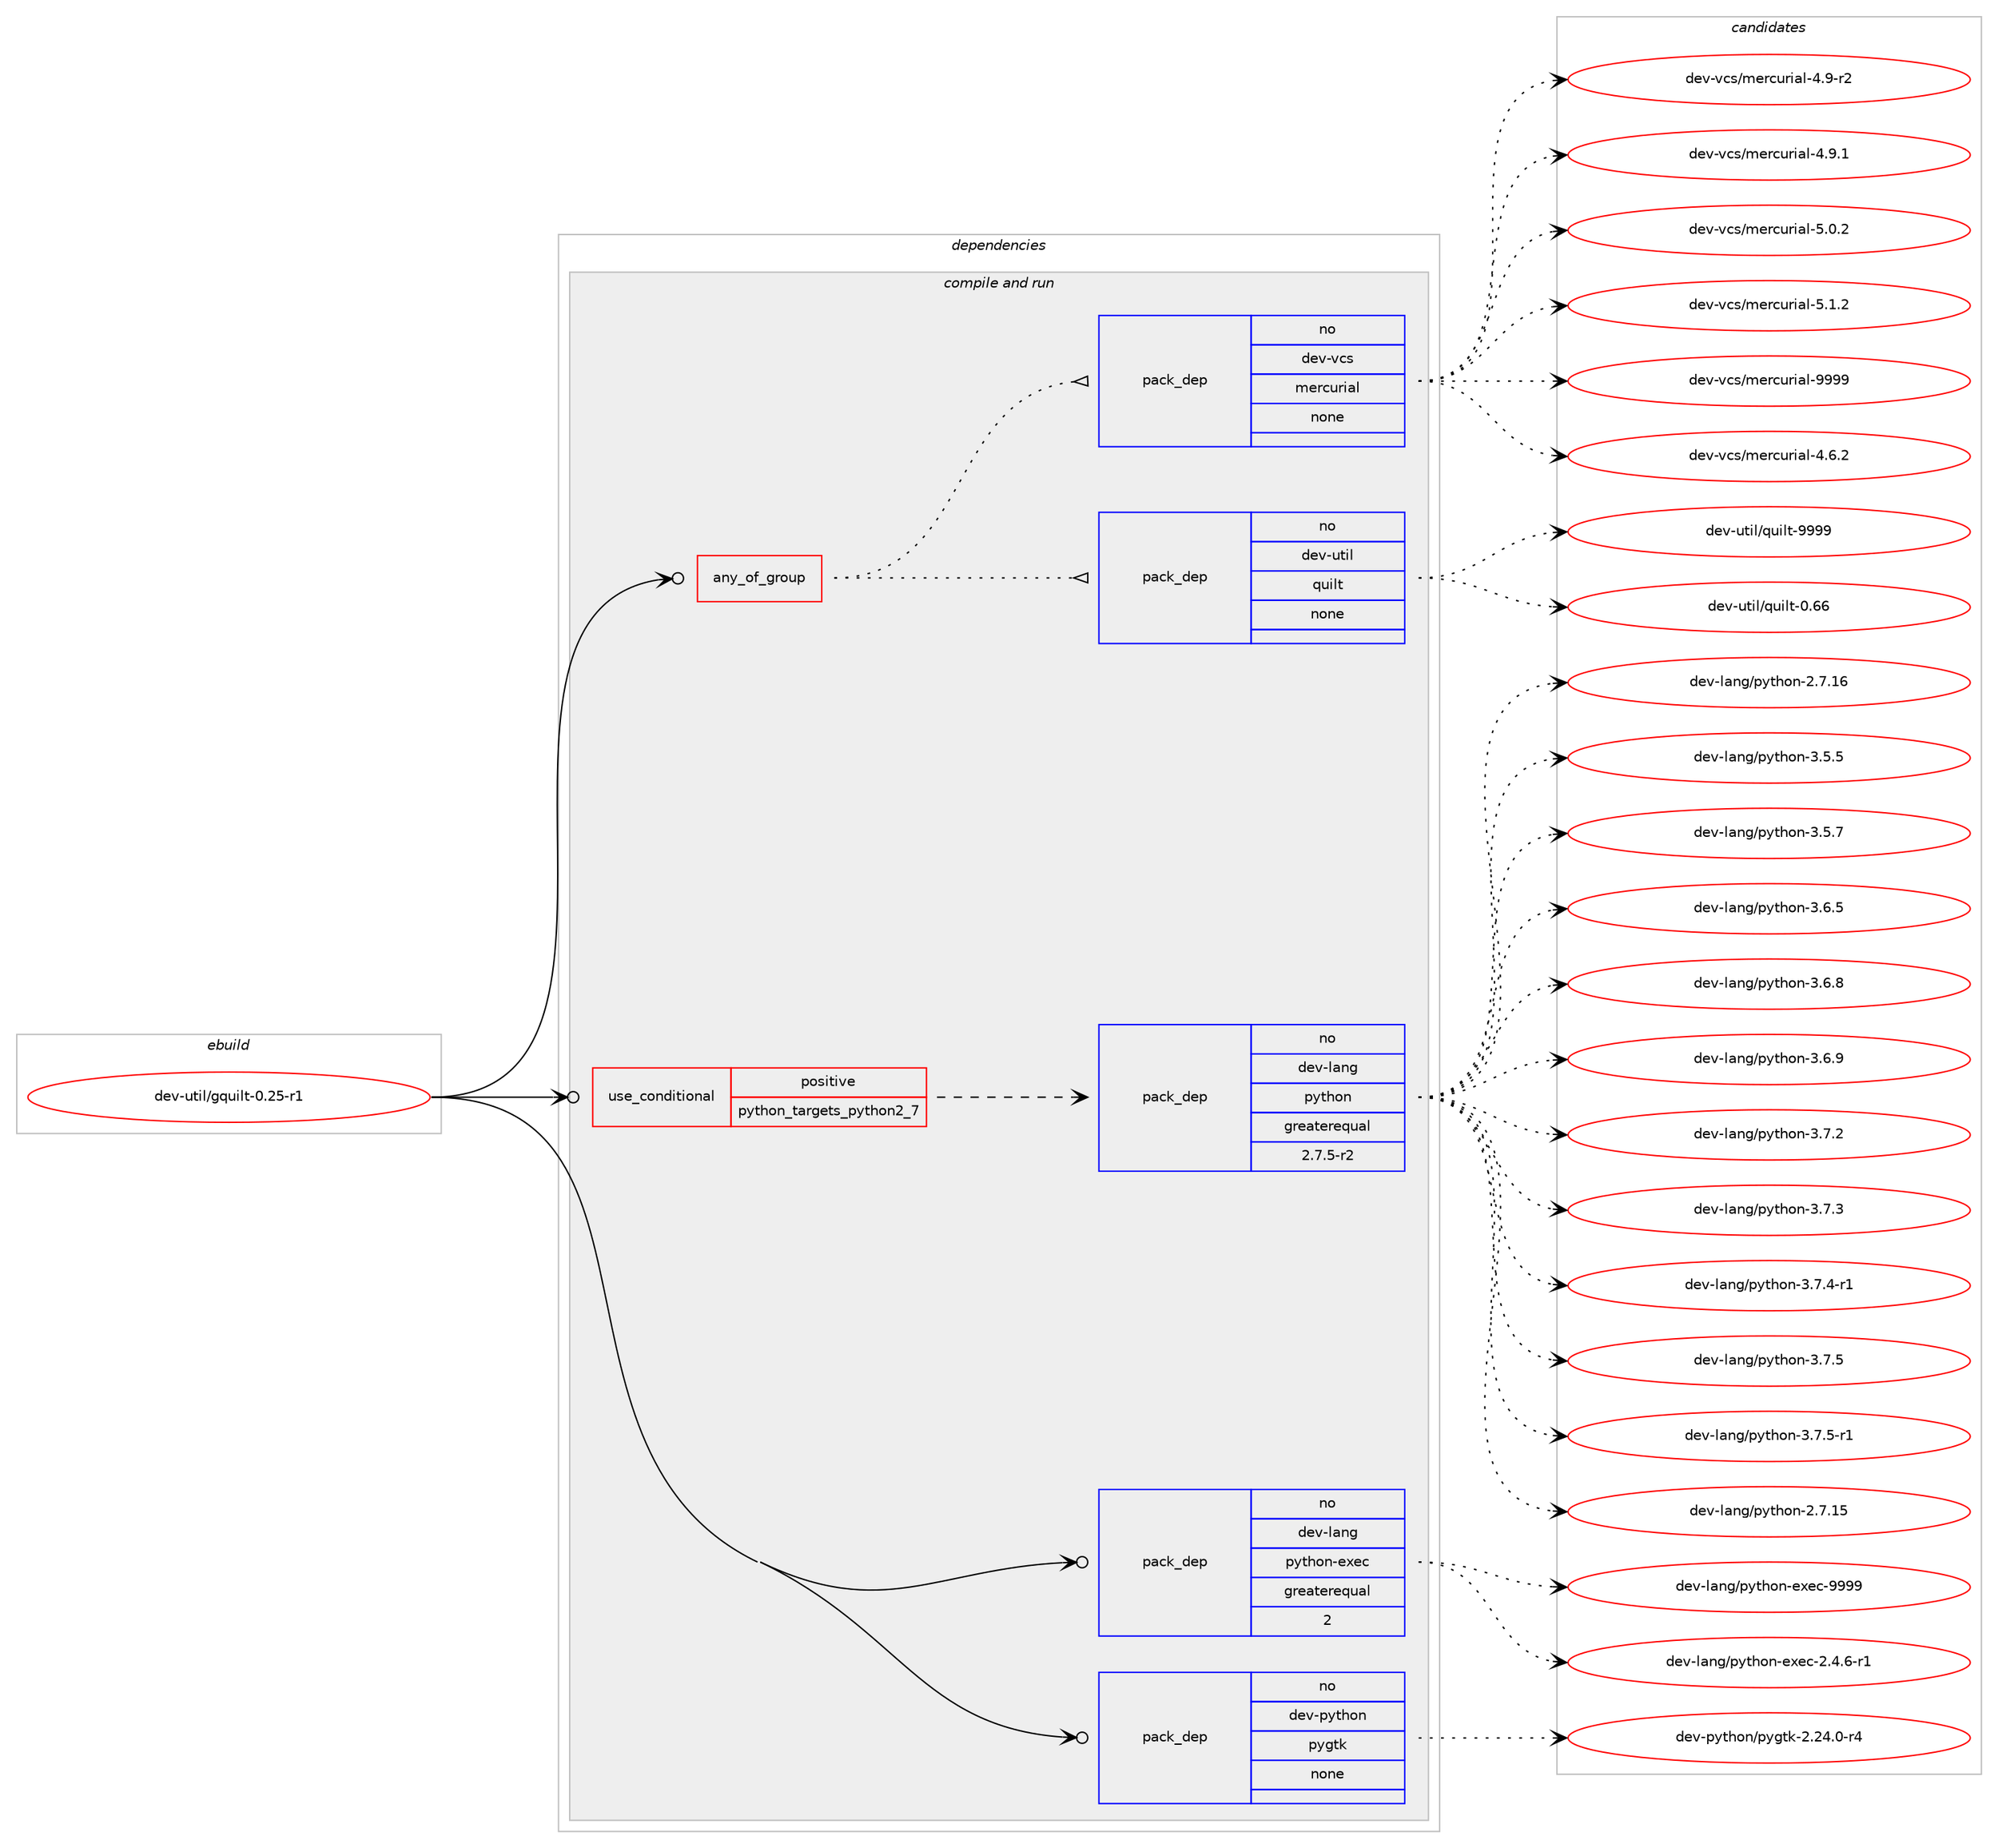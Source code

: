 digraph prolog {

# *************
# Graph options
# *************

newrank=true;
concentrate=true;
compound=true;
graph [rankdir=LR,fontname=Helvetica,fontsize=10,ranksep=1.5];#, ranksep=2.5, nodesep=0.2];
edge  [arrowhead=vee];
node  [fontname=Helvetica,fontsize=10];

# **********
# The ebuild
# **********

subgraph cluster_leftcol {
color=gray;
rank=same;
label=<<i>ebuild</i>>;
id [label="dev-util/gquilt-0.25-r1", color=red, width=4, href="../dev-util/gquilt-0.25-r1.svg"];
}

# ****************
# The dependencies
# ****************

subgraph cluster_midcol {
color=gray;
label=<<i>dependencies</i>>;
subgraph cluster_compile {
fillcolor="#eeeeee";
style=filled;
label=<<i>compile</i>>;
}
subgraph cluster_compileandrun {
fillcolor="#eeeeee";
style=filled;
label=<<i>compile and run</i>>;
subgraph any11767 {
dependency729636 [label=<<TABLE BORDER="0" CELLBORDER="1" CELLSPACING="0" CELLPADDING="4"><TR><TD CELLPADDING="10">any_of_group</TD></TR></TABLE>>, shape=none, color=red];subgraph pack534662 {
dependency729637 [label=<<TABLE BORDER="0" CELLBORDER="1" CELLSPACING="0" CELLPADDING="4" WIDTH="220"><TR><TD ROWSPAN="6" CELLPADDING="30">pack_dep</TD></TR><TR><TD WIDTH="110">no</TD></TR><TR><TD>dev-util</TD></TR><TR><TD>quilt</TD></TR><TR><TD>none</TD></TR><TR><TD></TD></TR></TABLE>>, shape=none, color=blue];
}
dependency729636:e -> dependency729637:w [weight=20,style="dotted",arrowhead="oinv"];
subgraph pack534663 {
dependency729638 [label=<<TABLE BORDER="0" CELLBORDER="1" CELLSPACING="0" CELLPADDING="4" WIDTH="220"><TR><TD ROWSPAN="6" CELLPADDING="30">pack_dep</TD></TR><TR><TD WIDTH="110">no</TD></TR><TR><TD>dev-vcs</TD></TR><TR><TD>mercurial</TD></TR><TR><TD>none</TD></TR><TR><TD></TD></TR></TABLE>>, shape=none, color=blue];
}
dependency729636:e -> dependency729638:w [weight=20,style="dotted",arrowhead="oinv"];
}
id:e -> dependency729636:w [weight=20,style="solid",arrowhead="odotvee"];
subgraph cond182828 {
dependency729639 [label=<<TABLE BORDER="0" CELLBORDER="1" CELLSPACING="0" CELLPADDING="4"><TR><TD ROWSPAN="3" CELLPADDING="10">use_conditional</TD></TR><TR><TD>positive</TD></TR><TR><TD>python_targets_python2_7</TD></TR></TABLE>>, shape=none, color=red];
subgraph pack534664 {
dependency729640 [label=<<TABLE BORDER="0" CELLBORDER="1" CELLSPACING="0" CELLPADDING="4" WIDTH="220"><TR><TD ROWSPAN="6" CELLPADDING="30">pack_dep</TD></TR><TR><TD WIDTH="110">no</TD></TR><TR><TD>dev-lang</TD></TR><TR><TD>python</TD></TR><TR><TD>greaterequal</TD></TR><TR><TD>2.7.5-r2</TD></TR></TABLE>>, shape=none, color=blue];
}
dependency729639:e -> dependency729640:w [weight=20,style="dashed",arrowhead="vee"];
}
id:e -> dependency729639:w [weight=20,style="solid",arrowhead="odotvee"];
subgraph pack534665 {
dependency729641 [label=<<TABLE BORDER="0" CELLBORDER="1" CELLSPACING="0" CELLPADDING="4" WIDTH="220"><TR><TD ROWSPAN="6" CELLPADDING="30">pack_dep</TD></TR><TR><TD WIDTH="110">no</TD></TR><TR><TD>dev-lang</TD></TR><TR><TD>python-exec</TD></TR><TR><TD>greaterequal</TD></TR><TR><TD>2</TD></TR></TABLE>>, shape=none, color=blue];
}
id:e -> dependency729641:w [weight=20,style="solid",arrowhead="odotvee"];
subgraph pack534666 {
dependency729642 [label=<<TABLE BORDER="0" CELLBORDER="1" CELLSPACING="0" CELLPADDING="4" WIDTH="220"><TR><TD ROWSPAN="6" CELLPADDING="30">pack_dep</TD></TR><TR><TD WIDTH="110">no</TD></TR><TR><TD>dev-python</TD></TR><TR><TD>pygtk</TD></TR><TR><TD>none</TD></TR><TR><TD></TD></TR></TABLE>>, shape=none, color=blue];
}
id:e -> dependency729642:w [weight=20,style="solid",arrowhead="odotvee"];
}
subgraph cluster_run {
fillcolor="#eeeeee";
style=filled;
label=<<i>run</i>>;
}
}

# **************
# The candidates
# **************

subgraph cluster_choices {
rank=same;
color=gray;
label=<<i>candidates</i>>;

subgraph choice534662 {
color=black;
nodesep=1;
choice10010111845117116105108471131171051081164548465454 [label="dev-util/quilt-0.66", color=red, width=4,href="../dev-util/quilt-0.66.svg"];
choice10010111845117116105108471131171051081164557575757 [label="dev-util/quilt-9999", color=red, width=4,href="../dev-util/quilt-9999.svg"];
dependency729637:e -> choice10010111845117116105108471131171051081164548465454:w [style=dotted,weight="100"];
dependency729637:e -> choice10010111845117116105108471131171051081164557575757:w [style=dotted,weight="100"];
}
subgraph choice534663 {
color=black;
nodesep=1;
choice1001011184511899115471091011149911711410597108455246544650 [label="dev-vcs/mercurial-4.6.2", color=red, width=4,href="../dev-vcs/mercurial-4.6.2.svg"];
choice1001011184511899115471091011149911711410597108455246574511450 [label="dev-vcs/mercurial-4.9-r2", color=red, width=4,href="../dev-vcs/mercurial-4.9-r2.svg"];
choice1001011184511899115471091011149911711410597108455246574649 [label="dev-vcs/mercurial-4.9.1", color=red, width=4,href="../dev-vcs/mercurial-4.9.1.svg"];
choice1001011184511899115471091011149911711410597108455346484650 [label="dev-vcs/mercurial-5.0.2", color=red, width=4,href="../dev-vcs/mercurial-5.0.2.svg"];
choice1001011184511899115471091011149911711410597108455346494650 [label="dev-vcs/mercurial-5.1.2", color=red, width=4,href="../dev-vcs/mercurial-5.1.2.svg"];
choice10010111845118991154710910111499117114105971084557575757 [label="dev-vcs/mercurial-9999", color=red, width=4,href="../dev-vcs/mercurial-9999.svg"];
dependency729638:e -> choice1001011184511899115471091011149911711410597108455246544650:w [style=dotted,weight="100"];
dependency729638:e -> choice1001011184511899115471091011149911711410597108455246574511450:w [style=dotted,weight="100"];
dependency729638:e -> choice1001011184511899115471091011149911711410597108455246574649:w [style=dotted,weight="100"];
dependency729638:e -> choice1001011184511899115471091011149911711410597108455346484650:w [style=dotted,weight="100"];
dependency729638:e -> choice1001011184511899115471091011149911711410597108455346494650:w [style=dotted,weight="100"];
dependency729638:e -> choice10010111845118991154710910111499117114105971084557575757:w [style=dotted,weight="100"];
}
subgraph choice534664 {
color=black;
nodesep=1;
choice10010111845108971101034711212111610411111045504655464953 [label="dev-lang/python-2.7.15", color=red, width=4,href="../dev-lang/python-2.7.15.svg"];
choice10010111845108971101034711212111610411111045504655464954 [label="dev-lang/python-2.7.16", color=red, width=4,href="../dev-lang/python-2.7.16.svg"];
choice100101118451089711010347112121116104111110455146534653 [label="dev-lang/python-3.5.5", color=red, width=4,href="../dev-lang/python-3.5.5.svg"];
choice100101118451089711010347112121116104111110455146534655 [label="dev-lang/python-3.5.7", color=red, width=4,href="../dev-lang/python-3.5.7.svg"];
choice100101118451089711010347112121116104111110455146544653 [label="dev-lang/python-3.6.5", color=red, width=4,href="../dev-lang/python-3.6.5.svg"];
choice100101118451089711010347112121116104111110455146544656 [label="dev-lang/python-3.6.8", color=red, width=4,href="../dev-lang/python-3.6.8.svg"];
choice100101118451089711010347112121116104111110455146544657 [label="dev-lang/python-3.6.9", color=red, width=4,href="../dev-lang/python-3.6.9.svg"];
choice100101118451089711010347112121116104111110455146554650 [label="dev-lang/python-3.7.2", color=red, width=4,href="../dev-lang/python-3.7.2.svg"];
choice100101118451089711010347112121116104111110455146554651 [label="dev-lang/python-3.7.3", color=red, width=4,href="../dev-lang/python-3.7.3.svg"];
choice1001011184510897110103471121211161041111104551465546524511449 [label="dev-lang/python-3.7.4-r1", color=red, width=4,href="../dev-lang/python-3.7.4-r1.svg"];
choice100101118451089711010347112121116104111110455146554653 [label="dev-lang/python-3.7.5", color=red, width=4,href="../dev-lang/python-3.7.5.svg"];
choice1001011184510897110103471121211161041111104551465546534511449 [label="dev-lang/python-3.7.5-r1", color=red, width=4,href="../dev-lang/python-3.7.5-r1.svg"];
dependency729640:e -> choice10010111845108971101034711212111610411111045504655464953:w [style=dotted,weight="100"];
dependency729640:e -> choice10010111845108971101034711212111610411111045504655464954:w [style=dotted,weight="100"];
dependency729640:e -> choice100101118451089711010347112121116104111110455146534653:w [style=dotted,weight="100"];
dependency729640:e -> choice100101118451089711010347112121116104111110455146534655:w [style=dotted,weight="100"];
dependency729640:e -> choice100101118451089711010347112121116104111110455146544653:w [style=dotted,weight="100"];
dependency729640:e -> choice100101118451089711010347112121116104111110455146544656:w [style=dotted,weight="100"];
dependency729640:e -> choice100101118451089711010347112121116104111110455146544657:w [style=dotted,weight="100"];
dependency729640:e -> choice100101118451089711010347112121116104111110455146554650:w [style=dotted,weight="100"];
dependency729640:e -> choice100101118451089711010347112121116104111110455146554651:w [style=dotted,weight="100"];
dependency729640:e -> choice1001011184510897110103471121211161041111104551465546524511449:w [style=dotted,weight="100"];
dependency729640:e -> choice100101118451089711010347112121116104111110455146554653:w [style=dotted,weight="100"];
dependency729640:e -> choice1001011184510897110103471121211161041111104551465546534511449:w [style=dotted,weight="100"];
}
subgraph choice534665 {
color=black;
nodesep=1;
choice10010111845108971101034711212111610411111045101120101994550465246544511449 [label="dev-lang/python-exec-2.4.6-r1", color=red, width=4,href="../dev-lang/python-exec-2.4.6-r1.svg"];
choice10010111845108971101034711212111610411111045101120101994557575757 [label="dev-lang/python-exec-9999", color=red, width=4,href="../dev-lang/python-exec-9999.svg"];
dependency729641:e -> choice10010111845108971101034711212111610411111045101120101994550465246544511449:w [style=dotted,weight="100"];
dependency729641:e -> choice10010111845108971101034711212111610411111045101120101994557575757:w [style=dotted,weight="100"];
}
subgraph choice534666 {
color=black;
nodesep=1;
choice1001011184511212111610411111047112121103116107455046505246484511452 [label="dev-python/pygtk-2.24.0-r4", color=red, width=4,href="../dev-python/pygtk-2.24.0-r4.svg"];
dependency729642:e -> choice1001011184511212111610411111047112121103116107455046505246484511452:w [style=dotted,weight="100"];
}
}

}
